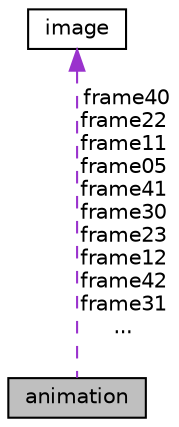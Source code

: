 digraph "animation"
{
  edge [fontname="Helvetica",fontsize="10",labelfontname="Helvetica",labelfontsize="10"];
  node [fontname="Helvetica",fontsize="10",shape=record];
  Node1 [label="animation",height=0.2,width=0.4,color="black", fillcolor="grey75", style="filled", fontcolor="black"];
  Node2 -> Node1 [dir="back",color="darkorchid3",fontsize="10",style="dashed",label=" frame40\nframe22\nframe11\nframe05\nframe41\nframe30\nframe23\nframe12\nframe42\nframe31\n..." ,fontname="Helvetica"];
  Node2 [label="image",height=0.2,width=0.4,color="black", fillcolor="white", style="filled",URL="$structimage.html"];
}
